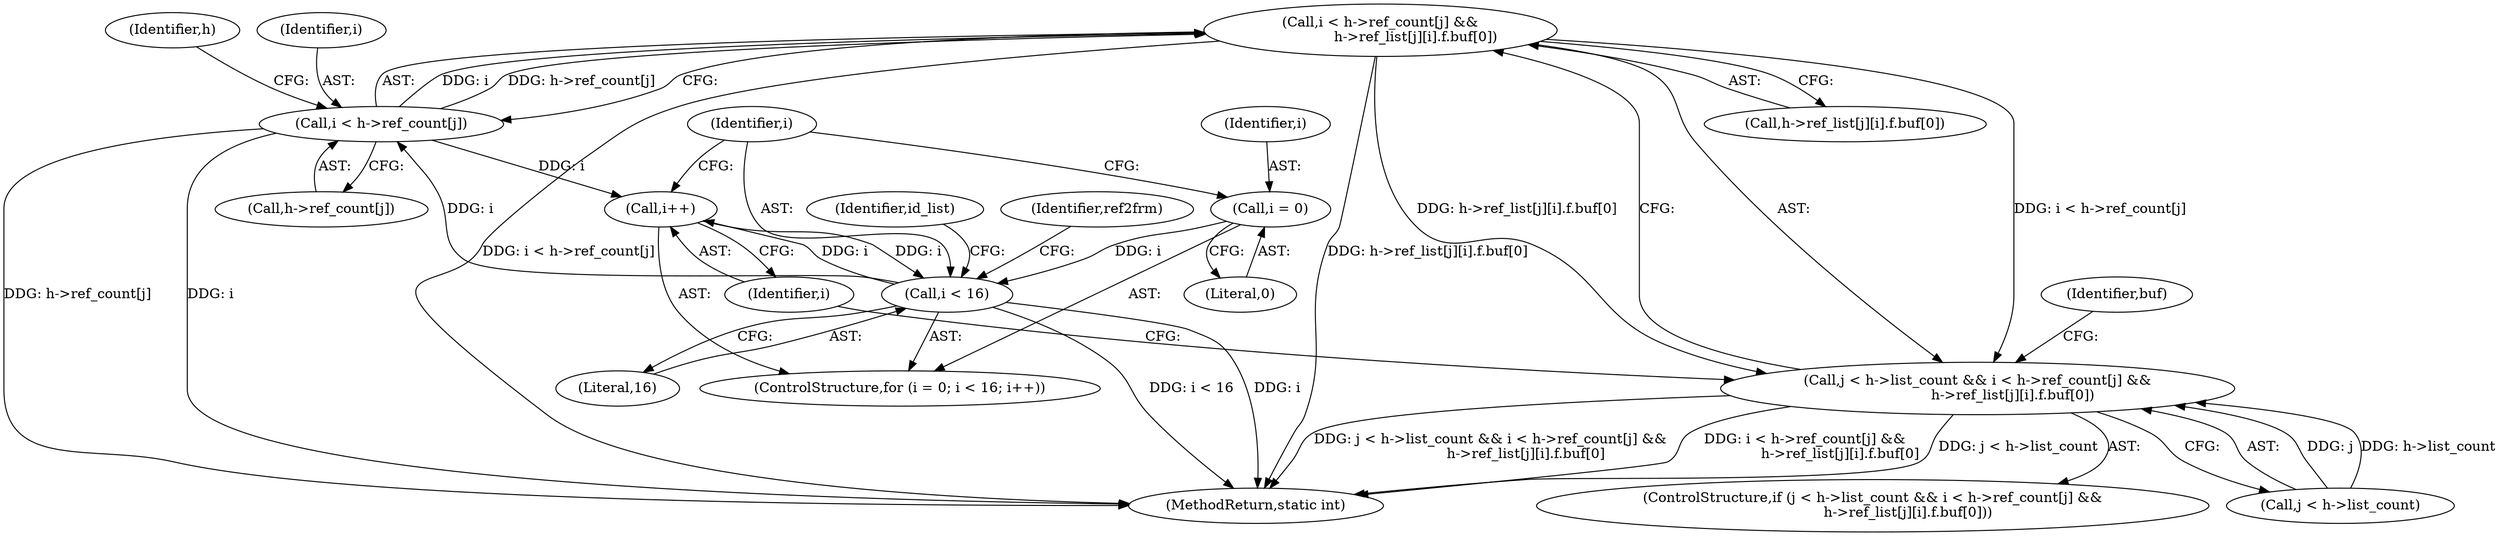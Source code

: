 digraph "0_FFmpeg_29ffeef5e73b8f41ff3a3f2242d356759c66f91f@array" {
"1003043" [label="(Call,i < h->ref_count[j] &&\n                h->ref_list[j][i].f.buf[0])"];
"1003044" [label="(Call,i < h->ref_count[j])"];
"1003025" [label="(Call,i < 16)"];
"1003022" [label="(Call,i = 0)"];
"1003028" [label="(Call,i++)"];
"1003037" [label="(Call,j < h->list_count && i < h->ref_count[j] &&\n                h->ref_list[j][i].f.buf[0])"];
"1003024" [label="(Literal,0)"];
"1003057" [label="(Identifier,h)"];
"1003036" [label="(ControlStructure,if (j < h->list_count && i < h->ref_count[j] &&\n                h->ref_list[j][i].f.buf[0]))"];
"1003022" [label="(Call,i = 0)"];
"1003043" [label="(Call,i < h->ref_count[j] &&\n                h->ref_list[j][i].f.buf[0])"];
"1003037" [label="(Call,j < h->list_count && i < h->ref_count[j] &&\n                h->ref_list[j][i].f.buf[0])"];
"1003046" [label="(Call,h->ref_count[j])"];
"1003435" [label="(MethodReturn,static int)"];
"1003023" [label="(Identifier,i)"];
"1003033" [label="(Identifier,id_list)"];
"1003051" [label="(Call,h->ref_list[j][i].f.buf[0])"];
"1003027" [label="(Literal,16)"];
"1003025" [label="(Call,i < 16)"];
"1003029" [label="(Identifier,i)"];
"1003044" [label="(Call,i < h->ref_count[j])"];
"1003026" [label="(Identifier,i)"];
"1003068" [label="(Identifier,buf)"];
"1003038" [label="(Call,j < h->list_count)"];
"1003045" [label="(Identifier,i)"];
"1003164" [label="(Identifier,ref2frm)"];
"1003028" [label="(Call,i++)"];
"1003021" [label="(ControlStructure,for (i = 0; i < 16; i++))"];
"1003043" -> "1003037"  [label="AST: "];
"1003043" -> "1003044"  [label="CFG: "];
"1003043" -> "1003051"  [label="CFG: "];
"1003044" -> "1003043"  [label="AST: "];
"1003051" -> "1003043"  [label="AST: "];
"1003037" -> "1003043"  [label="CFG: "];
"1003043" -> "1003435"  [label="DDG: i < h->ref_count[j]"];
"1003043" -> "1003435"  [label="DDG: h->ref_list[j][i].f.buf[0]"];
"1003043" -> "1003037"  [label="DDG: i < h->ref_count[j]"];
"1003043" -> "1003037"  [label="DDG: h->ref_list[j][i].f.buf[0]"];
"1003044" -> "1003043"  [label="DDG: i"];
"1003044" -> "1003043"  [label="DDG: h->ref_count[j]"];
"1003044" -> "1003046"  [label="CFG: "];
"1003045" -> "1003044"  [label="AST: "];
"1003046" -> "1003044"  [label="AST: "];
"1003057" -> "1003044"  [label="CFG: "];
"1003044" -> "1003435"  [label="DDG: h->ref_count[j]"];
"1003044" -> "1003435"  [label="DDG: i"];
"1003044" -> "1003028"  [label="DDG: i"];
"1003025" -> "1003044"  [label="DDG: i"];
"1003025" -> "1003021"  [label="AST: "];
"1003025" -> "1003027"  [label="CFG: "];
"1003026" -> "1003025"  [label="AST: "];
"1003027" -> "1003025"  [label="AST: "];
"1003033" -> "1003025"  [label="CFG: "];
"1003164" -> "1003025"  [label="CFG: "];
"1003025" -> "1003435"  [label="DDG: i < 16"];
"1003025" -> "1003435"  [label="DDG: i"];
"1003022" -> "1003025"  [label="DDG: i"];
"1003028" -> "1003025"  [label="DDG: i"];
"1003025" -> "1003028"  [label="DDG: i"];
"1003022" -> "1003021"  [label="AST: "];
"1003022" -> "1003024"  [label="CFG: "];
"1003023" -> "1003022"  [label="AST: "];
"1003024" -> "1003022"  [label="AST: "];
"1003026" -> "1003022"  [label="CFG: "];
"1003028" -> "1003021"  [label="AST: "];
"1003028" -> "1003029"  [label="CFG: "];
"1003029" -> "1003028"  [label="AST: "];
"1003026" -> "1003028"  [label="CFG: "];
"1003037" -> "1003036"  [label="AST: "];
"1003037" -> "1003038"  [label="CFG: "];
"1003038" -> "1003037"  [label="AST: "];
"1003068" -> "1003037"  [label="CFG: "];
"1003029" -> "1003037"  [label="CFG: "];
"1003037" -> "1003435"  [label="DDG: j < h->list_count && i < h->ref_count[j] &&\n                h->ref_list[j][i].f.buf[0]"];
"1003037" -> "1003435"  [label="DDG: i < h->ref_count[j] &&\n                h->ref_list[j][i].f.buf[0]"];
"1003037" -> "1003435"  [label="DDG: j < h->list_count"];
"1003038" -> "1003037"  [label="DDG: j"];
"1003038" -> "1003037"  [label="DDG: h->list_count"];
}
